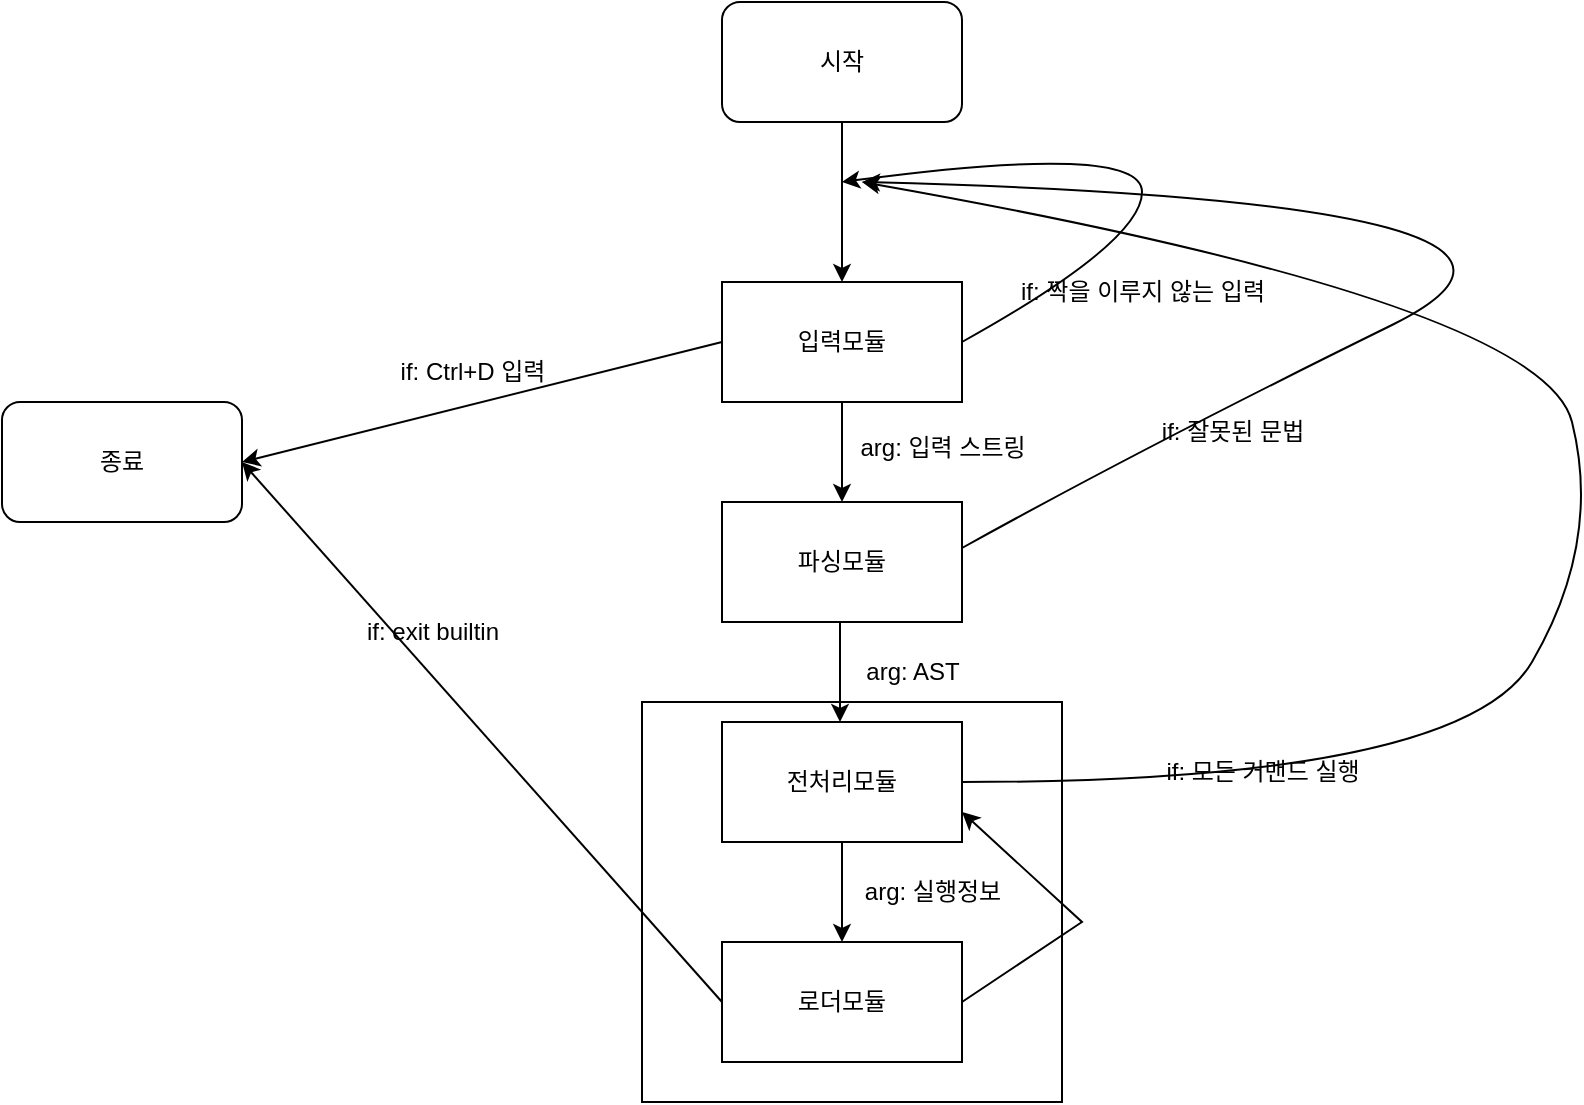 <mxfile version="24.0.2" type="device">
  <diagram name="페이지-1" id="9qKLikSNNqAhNNHYjEfa">
    <mxGraphModel dx="1083" dy="957" grid="1" gridSize="10" guides="1" tooltips="1" connect="1" arrows="1" fold="1" page="1" pageScale="1" pageWidth="827" pageHeight="1169" math="0" shadow="0">
      <root>
        <mxCell id="0" />
        <mxCell id="1" parent="0" />
        <mxCell id="gicYj6no74cBGJObSY1u-30" value="" style="rounded=0;whiteSpace=wrap;html=1;" vertex="1" parent="1">
          <mxGeometry x="430" y="490" width="210" height="200" as="geometry" />
        </mxCell>
        <mxCell id="gicYj6no74cBGJObSY1u-1" value="시작" style="rounded=1;whiteSpace=wrap;html=1;" vertex="1" parent="1">
          <mxGeometry x="470" y="140" width="120" height="60" as="geometry" />
        </mxCell>
        <mxCell id="gicYj6no74cBGJObSY1u-2" value="입력모듈" style="rounded=0;whiteSpace=wrap;html=1;" vertex="1" parent="1">
          <mxGeometry x="470" y="280" width="120" height="60" as="geometry" />
        </mxCell>
        <mxCell id="gicYj6no74cBGJObSY1u-3" value="" style="endArrow=classic;html=1;rounded=0;exitX=0.5;exitY=1;exitDx=0;exitDy=0;entryX=0.5;entryY=0;entryDx=0;entryDy=0;" edge="1" parent="1" source="gicYj6no74cBGJObSY1u-1" target="gicYj6no74cBGJObSY1u-2">
          <mxGeometry width="50" height="50" relative="1" as="geometry">
            <mxPoint x="730" y="500" as="sourcePoint" />
            <mxPoint x="780" y="450" as="targetPoint" />
          </mxGeometry>
        </mxCell>
        <mxCell id="gicYj6no74cBGJObSY1u-5" value="" style="curved=1;endArrow=classic;html=1;rounded=0;exitX=1;exitY=0.5;exitDx=0;exitDy=0;" edge="1" parent="1" source="gicYj6no74cBGJObSY1u-2">
          <mxGeometry width="50" height="50" relative="1" as="geometry">
            <mxPoint x="730" y="500" as="sourcePoint" />
            <mxPoint x="530" y="230" as="targetPoint" />
            <Array as="points">
              <mxPoint x="680" y="260" />
              <mxPoint x="680" y="210" />
            </Array>
          </mxGeometry>
        </mxCell>
        <mxCell id="gicYj6no74cBGJObSY1u-6" value="if: 짝을 이루지 않는 입력" style="text;html=1;align=center;verticalAlign=middle;resizable=0;points=[];autosize=1;strokeColor=none;fillColor=none;" vertex="1" parent="1">
          <mxGeometry x="610" y="270" width="140" height="30" as="geometry" />
        </mxCell>
        <mxCell id="gicYj6no74cBGJObSY1u-7" value="" style="endArrow=classic;html=1;rounded=0;exitX=0.5;exitY=1;exitDx=0;exitDy=0;" edge="1" parent="1" source="gicYj6no74cBGJObSY1u-2">
          <mxGeometry width="50" height="50" relative="1" as="geometry">
            <mxPoint x="730" y="500" as="sourcePoint" />
            <mxPoint x="530" y="390" as="targetPoint" />
          </mxGeometry>
        </mxCell>
        <mxCell id="gicYj6no74cBGJObSY1u-8" value="파싱모듈" style="rounded=0;whiteSpace=wrap;html=1;" vertex="1" parent="1">
          <mxGeometry x="470" y="390" width="120" height="60" as="geometry" />
        </mxCell>
        <mxCell id="gicYj6no74cBGJObSY1u-9" value="arg: 입력 스트링" style="text;html=1;align=center;verticalAlign=middle;resizable=0;points=[];autosize=1;strokeColor=none;fillColor=none;" vertex="1" parent="1">
          <mxGeometry x="530" y="348" width="100" height="30" as="geometry" />
        </mxCell>
        <mxCell id="gicYj6no74cBGJObSY1u-10" value="" style="curved=1;endArrow=classic;html=1;rounded=0;exitX=1;exitY=0.5;exitDx=0;exitDy=0;" edge="1" parent="1">
          <mxGeometry width="50" height="50" relative="1" as="geometry">
            <mxPoint x="590" y="413" as="sourcePoint" />
            <mxPoint x="540" y="230" as="targetPoint" />
            <Array as="points">
              <mxPoint x="680" y="363" />
              <mxPoint x="930" y="240" />
            </Array>
          </mxGeometry>
        </mxCell>
        <mxCell id="gicYj6no74cBGJObSY1u-11" value="if: 잘못된 문법" style="text;html=1;align=center;verticalAlign=middle;resizable=0;points=[];autosize=1;strokeColor=none;fillColor=none;" vertex="1" parent="1">
          <mxGeometry x="680" y="340" width="90" height="30" as="geometry" />
        </mxCell>
        <mxCell id="gicYj6no74cBGJObSY1u-12" value="로더모듈" style="rounded=0;whiteSpace=wrap;html=1;" vertex="1" parent="1">
          <mxGeometry x="470" y="610" width="120" height="60" as="geometry" />
        </mxCell>
        <mxCell id="gicYj6no74cBGJObSY1u-13" value="" style="endArrow=classic;html=1;rounded=0;exitX=0.5;exitY=1;exitDx=0;exitDy=0;" edge="1" parent="1">
          <mxGeometry width="50" height="50" relative="1" as="geometry">
            <mxPoint x="529" y="450" as="sourcePoint" />
            <mxPoint x="529" y="500" as="targetPoint" />
          </mxGeometry>
        </mxCell>
        <mxCell id="gicYj6no74cBGJObSY1u-14" value="arg: AST" style="text;html=1;align=center;verticalAlign=middle;resizable=0;points=[];autosize=1;strokeColor=none;fillColor=none;" vertex="1" parent="1">
          <mxGeometry x="530" y="460" width="70" height="30" as="geometry" />
        </mxCell>
        <mxCell id="gicYj6no74cBGJObSY1u-15" value="" style="curved=1;endArrow=classic;html=1;rounded=0;exitX=1;exitY=0.5;exitDx=0;exitDy=0;" edge="1" parent="1" source="gicYj6no74cBGJObSY1u-25">
          <mxGeometry width="50" height="50" relative="1" as="geometry">
            <mxPoint x="590" y="533" as="sourcePoint" />
            <mxPoint x="540" y="230" as="targetPoint" />
            <Array as="points">
              <mxPoint x="840" y="530" />
              <mxPoint x="910" y="410" />
              <mxPoint x="880" y="290" />
            </Array>
          </mxGeometry>
        </mxCell>
        <mxCell id="gicYj6no74cBGJObSY1u-20" value="종료" style="rounded=1;whiteSpace=wrap;html=1;" vertex="1" parent="1">
          <mxGeometry x="110" y="340" width="120" height="60" as="geometry" />
        </mxCell>
        <mxCell id="gicYj6no74cBGJObSY1u-21" value="" style="endArrow=classic;html=1;rounded=0;entryX=1;entryY=0.5;entryDx=0;entryDy=0;exitX=0;exitY=0.5;exitDx=0;exitDy=0;" edge="1" parent="1" source="gicYj6no74cBGJObSY1u-2" target="gicYj6no74cBGJObSY1u-20">
          <mxGeometry width="50" height="50" relative="1" as="geometry">
            <mxPoint x="390" y="520" as="sourcePoint" />
            <mxPoint x="440" y="470" as="targetPoint" />
          </mxGeometry>
        </mxCell>
        <mxCell id="gicYj6no74cBGJObSY1u-22" value="" style="endArrow=classic;html=1;rounded=0;exitX=0;exitY=0.5;exitDx=0;exitDy=0;entryX=1;entryY=0.5;entryDx=0;entryDy=0;" edge="1" parent="1" source="gicYj6no74cBGJObSY1u-12" target="gicYj6no74cBGJObSY1u-20">
          <mxGeometry width="50" height="50" relative="1" as="geometry">
            <mxPoint x="480" y="320" as="sourcePoint" />
            <mxPoint x="240" y="380" as="targetPoint" />
          </mxGeometry>
        </mxCell>
        <mxCell id="gicYj6no74cBGJObSY1u-23" value="if: Ctrl+D 입력" style="text;html=1;align=center;verticalAlign=middle;resizable=0;points=[];autosize=1;strokeColor=none;fillColor=none;" vertex="1" parent="1">
          <mxGeometry x="300" y="310" width="90" height="30" as="geometry" />
        </mxCell>
        <mxCell id="gicYj6no74cBGJObSY1u-24" value="if: exit builtin" style="text;html=1;align=center;verticalAlign=middle;resizable=0;points=[];autosize=1;strokeColor=none;fillColor=none;" vertex="1" parent="1">
          <mxGeometry x="280" y="440" width="90" height="30" as="geometry" />
        </mxCell>
        <mxCell id="gicYj6no74cBGJObSY1u-25" value="전처리모듈" style="rounded=0;whiteSpace=wrap;html=1;" vertex="1" parent="1">
          <mxGeometry x="470" y="500" width="120" height="60" as="geometry" />
        </mxCell>
        <mxCell id="gicYj6no74cBGJObSY1u-26" value="" style="endArrow=classic;html=1;rounded=0;exitX=0.5;exitY=1;exitDx=0;exitDy=0;entryX=0.5;entryY=0;entryDx=0;entryDy=0;" edge="1" parent="1" source="gicYj6no74cBGJObSY1u-25" target="gicYj6no74cBGJObSY1u-12">
          <mxGeometry width="50" height="50" relative="1" as="geometry">
            <mxPoint x="539" y="460" as="sourcePoint" />
            <mxPoint x="539" y="510" as="targetPoint" />
          </mxGeometry>
        </mxCell>
        <mxCell id="gicYj6no74cBGJObSY1u-27" value="arg: 실행정보" style="text;html=1;align=center;verticalAlign=middle;resizable=0;points=[];autosize=1;strokeColor=none;fillColor=none;" vertex="1" parent="1">
          <mxGeometry x="530" y="570" width="90" height="30" as="geometry" />
        </mxCell>
        <mxCell id="gicYj6no74cBGJObSY1u-28" value="if: 모든 커맨드 실행" style="text;html=1;align=center;verticalAlign=middle;resizable=0;points=[];autosize=1;strokeColor=none;fillColor=none;" vertex="1" parent="1">
          <mxGeometry x="680" y="510" width="120" height="30" as="geometry" />
        </mxCell>
        <mxCell id="gicYj6no74cBGJObSY1u-29" value="" style="endArrow=classic;html=1;rounded=0;exitX=1;exitY=0.5;exitDx=0;exitDy=0;entryX=1;entryY=0.75;entryDx=0;entryDy=0;" edge="1" parent="1" source="gicYj6no74cBGJObSY1u-12" target="gicYj6no74cBGJObSY1u-25">
          <mxGeometry width="50" height="50" relative="1" as="geometry">
            <mxPoint x="540" y="570" as="sourcePoint" />
            <mxPoint x="540" y="620" as="targetPoint" />
            <Array as="points">
              <mxPoint x="650" y="600" />
            </Array>
          </mxGeometry>
        </mxCell>
      </root>
    </mxGraphModel>
  </diagram>
</mxfile>
